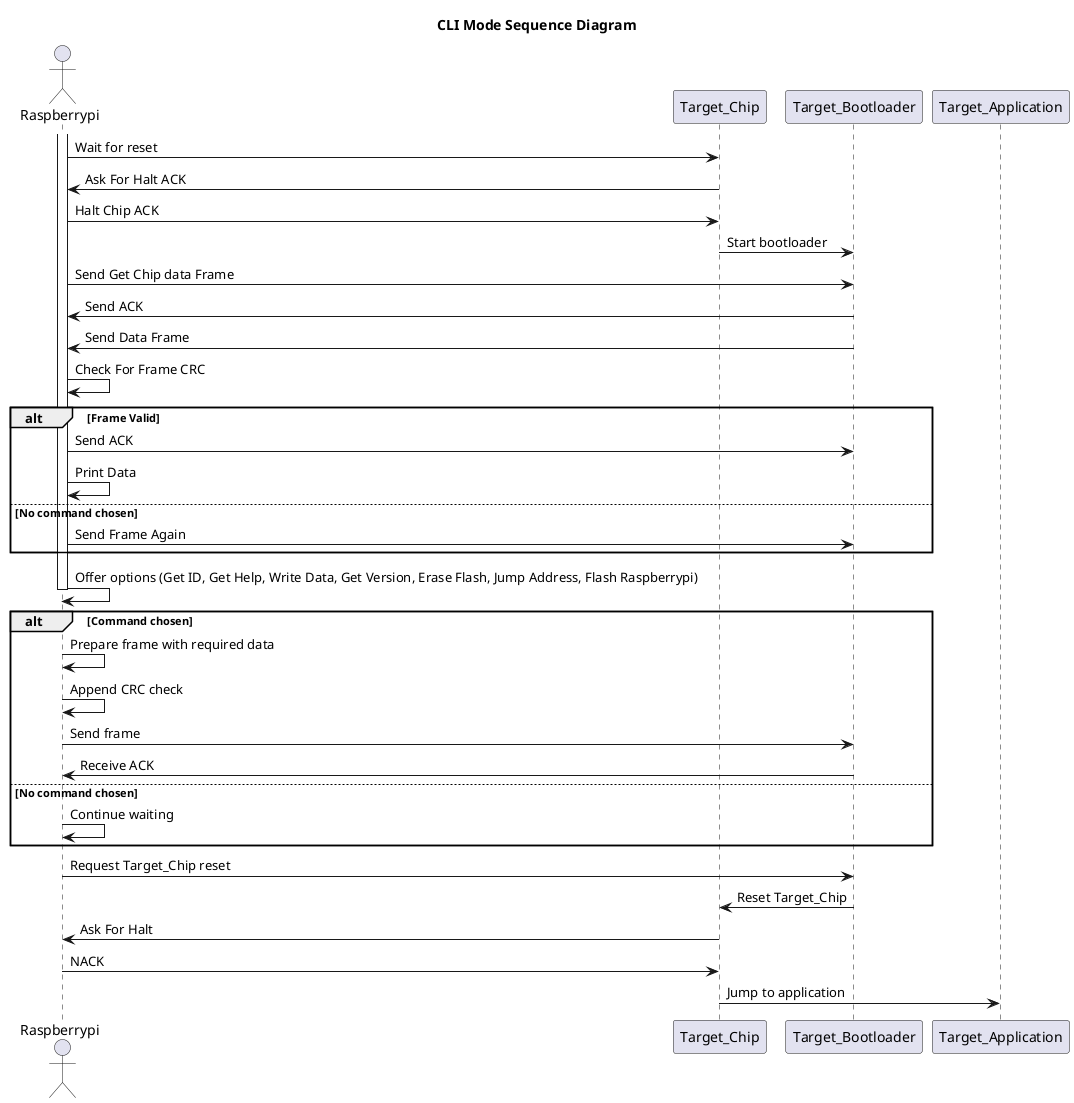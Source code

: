 @startuml CLI_Mode
title CLI Mode Sequence Diagram

actor Raspberrypi
participant Target_Chip
participant Target_Bootloader
participant Target_Application

Raspberrypi -> Target_Chip: Wait for reset
Target_Chip -> Raspberrypi: Ask For Halt ACK

Raspberrypi -> Target_Chip: Halt Chip ACK
Target_Chip -> Target_Bootloader: Start bootloader
Raspberrypi -> Target_Bootloader: Send Get Chip data Frame
Target_Bootloader -> Raspberrypi: Send ACK
Target_Bootloader -> Raspberrypi: Send Data Frame
Raspberrypi -> Raspberrypi: Check For Frame CRC

alt Frame Valid
Raspberrypi -> Target_Bootloader: Send ACK
Raspberrypi -> Raspberrypi: Print Data
else No command chosen
    Raspberrypi -> Target_Bootloader: Send Frame Again
end

activate Raspberrypi
Raspberrypi -> Raspberrypi: Offer options (Get ID, Get Help, Write Data, Get Version, Erase Flash, Jump Address, Flash Raspberrypi)
deactivate Raspberrypi

alt Command chosen
    Raspberrypi -> Raspberrypi: Prepare frame with required data
    Raspberrypi -> Raspberrypi: Append CRC check
    Raspberrypi -> Target_Bootloader: Send frame
    Target_Bootloader -> Raspberrypi: Receive ACK
else No command chosen
    Raspberrypi -> Raspberrypi: Continue waiting
end

Raspberrypi -> Target_Bootloader: Request Target_Chip reset
Target_Bootloader -> Target_Chip: Reset Target_Chip
Target_Chip -> Raspberrypi: Ask For Halt 
Raspberrypi -> Target_Chip: NACK
Target_Chip -> Target_Application: Jump to application

@enduml 
